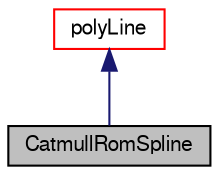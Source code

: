 digraph "CatmullRomSpline"
{
  bgcolor="transparent";
  edge [fontname="FreeSans",fontsize="10",labelfontname="FreeSans",labelfontsize="10"];
  node [fontname="FreeSans",fontsize="10",shape=record];
  Node3 [label="CatmullRomSpline",height=0.2,width=0.4,color="black", fillcolor="grey75", style="filled", fontcolor="black"];
  Node4 -> Node3 [dir="back",color="midnightblue",fontsize="10",style="solid",fontname="FreeSans"];
  Node4 [label="polyLine",height=0.2,width=0.4,color="red",URL="$a24750.html",tooltip="A series of straight line segments, which can also be interpreted as a series of control points for s..."];
}
